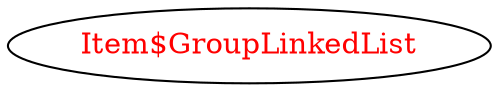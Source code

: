 digraph dependencyGraph {
 concentrate=true;
 ranksep="2.0";
 rankdir="LR"; 
 splines="ortho";
"Item$GroupLinkedList" [fontcolor="red"];
}